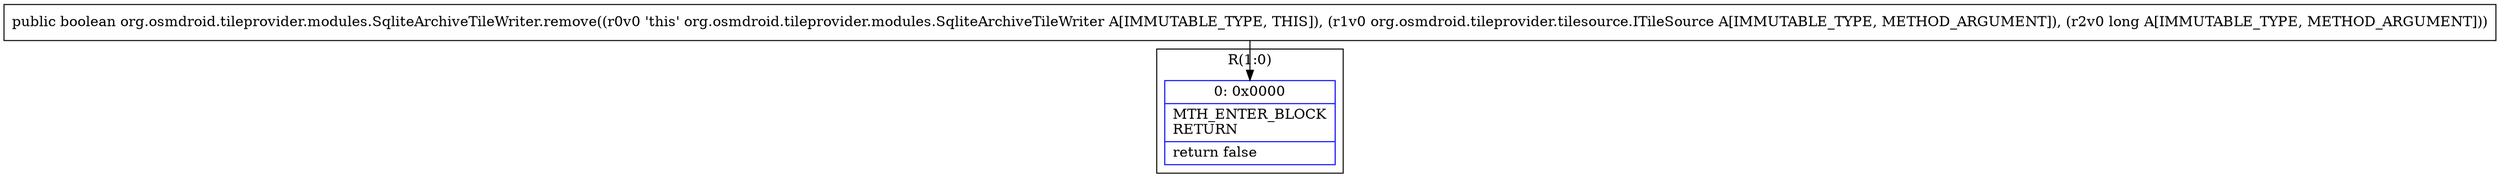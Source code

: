 digraph "CFG fororg.osmdroid.tileprovider.modules.SqliteArchiveTileWriter.remove(Lorg\/osmdroid\/tileprovider\/tilesource\/ITileSource;J)Z" {
subgraph cluster_Region_2139122975 {
label = "R(1:0)";
node [shape=record,color=blue];
Node_0 [shape=record,label="{0\:\ 0x0000|MTH_ENTER_BLOCK\lRETURN\l|return false\l}"];
}
MethodNode[shape=record,label="{public boolean org.osmdroid.tileprovider.modules.SqliteArchiveTileWriter.remove((r0v0 'this' org.osmdroid.tileprovider.modules.SqliteArchiveTileWriter A[IMMUTABLE_TYPE, THIS]), (r1v0 org.osmdroid.tileprovider.tilesource.ITileSource A[IMMUTABLE_TYPE, METHOD_ARGUMENT]), (r2v0 long A[IMMUTABLE_TYPE, METHOD_ARGUMENT])) }"];
MethodNode -> Node_0;
}

